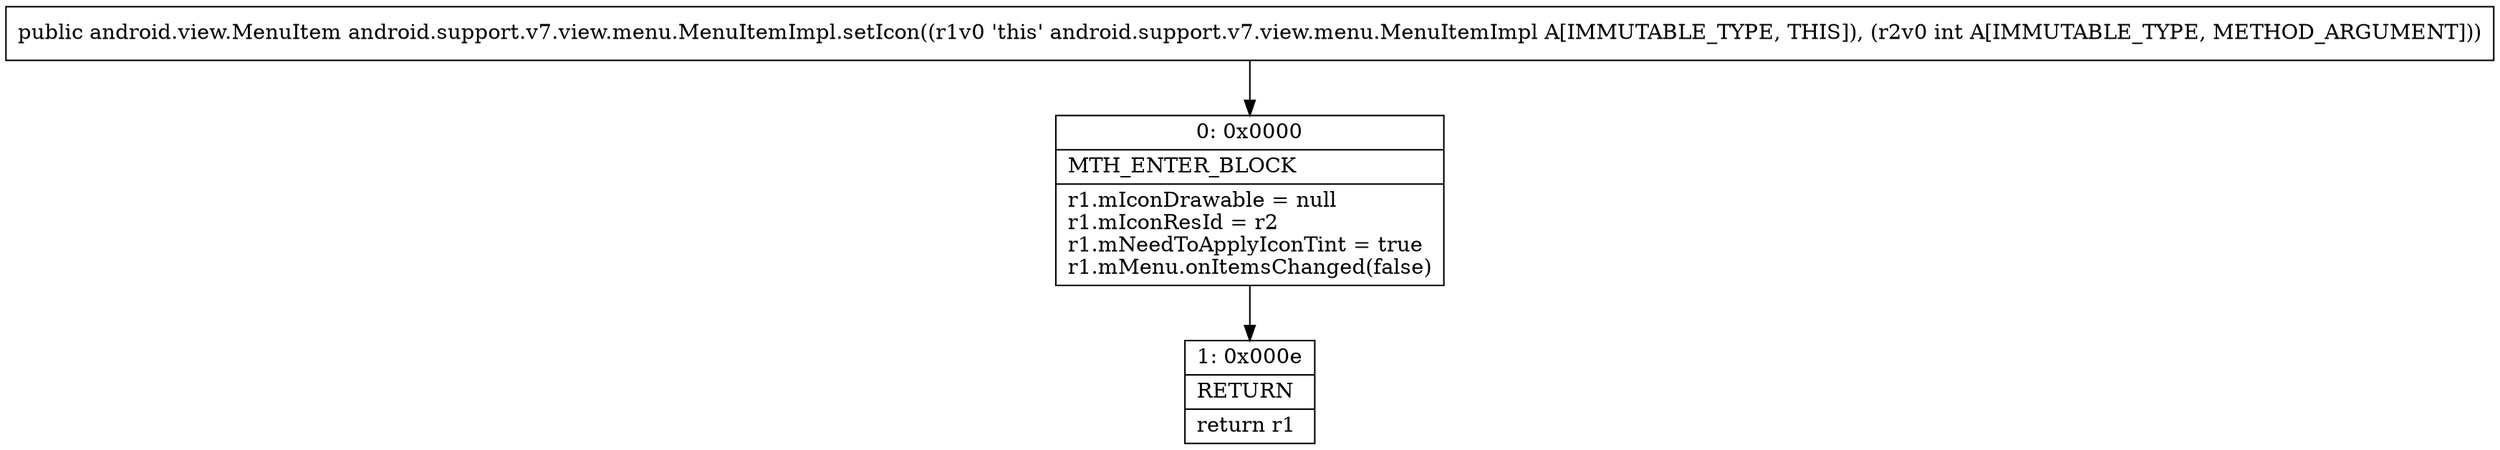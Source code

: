 digraph "CFG forandroid.support.v7.view.menu.MenuItemImpl.setIcon(I)Landroid\/view\/MenuItem;" {
Node_0 [shape=record,label="{0\:\ 0x0000|MTH_ENTER_BLOCK\l|r1.mIconDrawable = null\lr1.mIconResId = r2\lr1.mNeedToApplyIconTint = true\lr1.mMenu.onItemsChanged(false)\l}"];
Node_1 [shape=record,label="{1\:\ 0x000e|RETURN\l|return r1\l}"];
MethodNode[shape=record,label="{public android.view.MenuItem android.support.v7.view.menu.MenuItemImpl.setIcon((r1v0 'this' android.support.v7.view.menu.MenuItemImpl A[IMMUTABLE_TYPE, THIS]), (r2v0 int A[IMMUTABLE_TYPE, METHOD_ARGUMENT])) }"];
MethodNode -> Node_0;
Node_0 -> Node_1;
}

